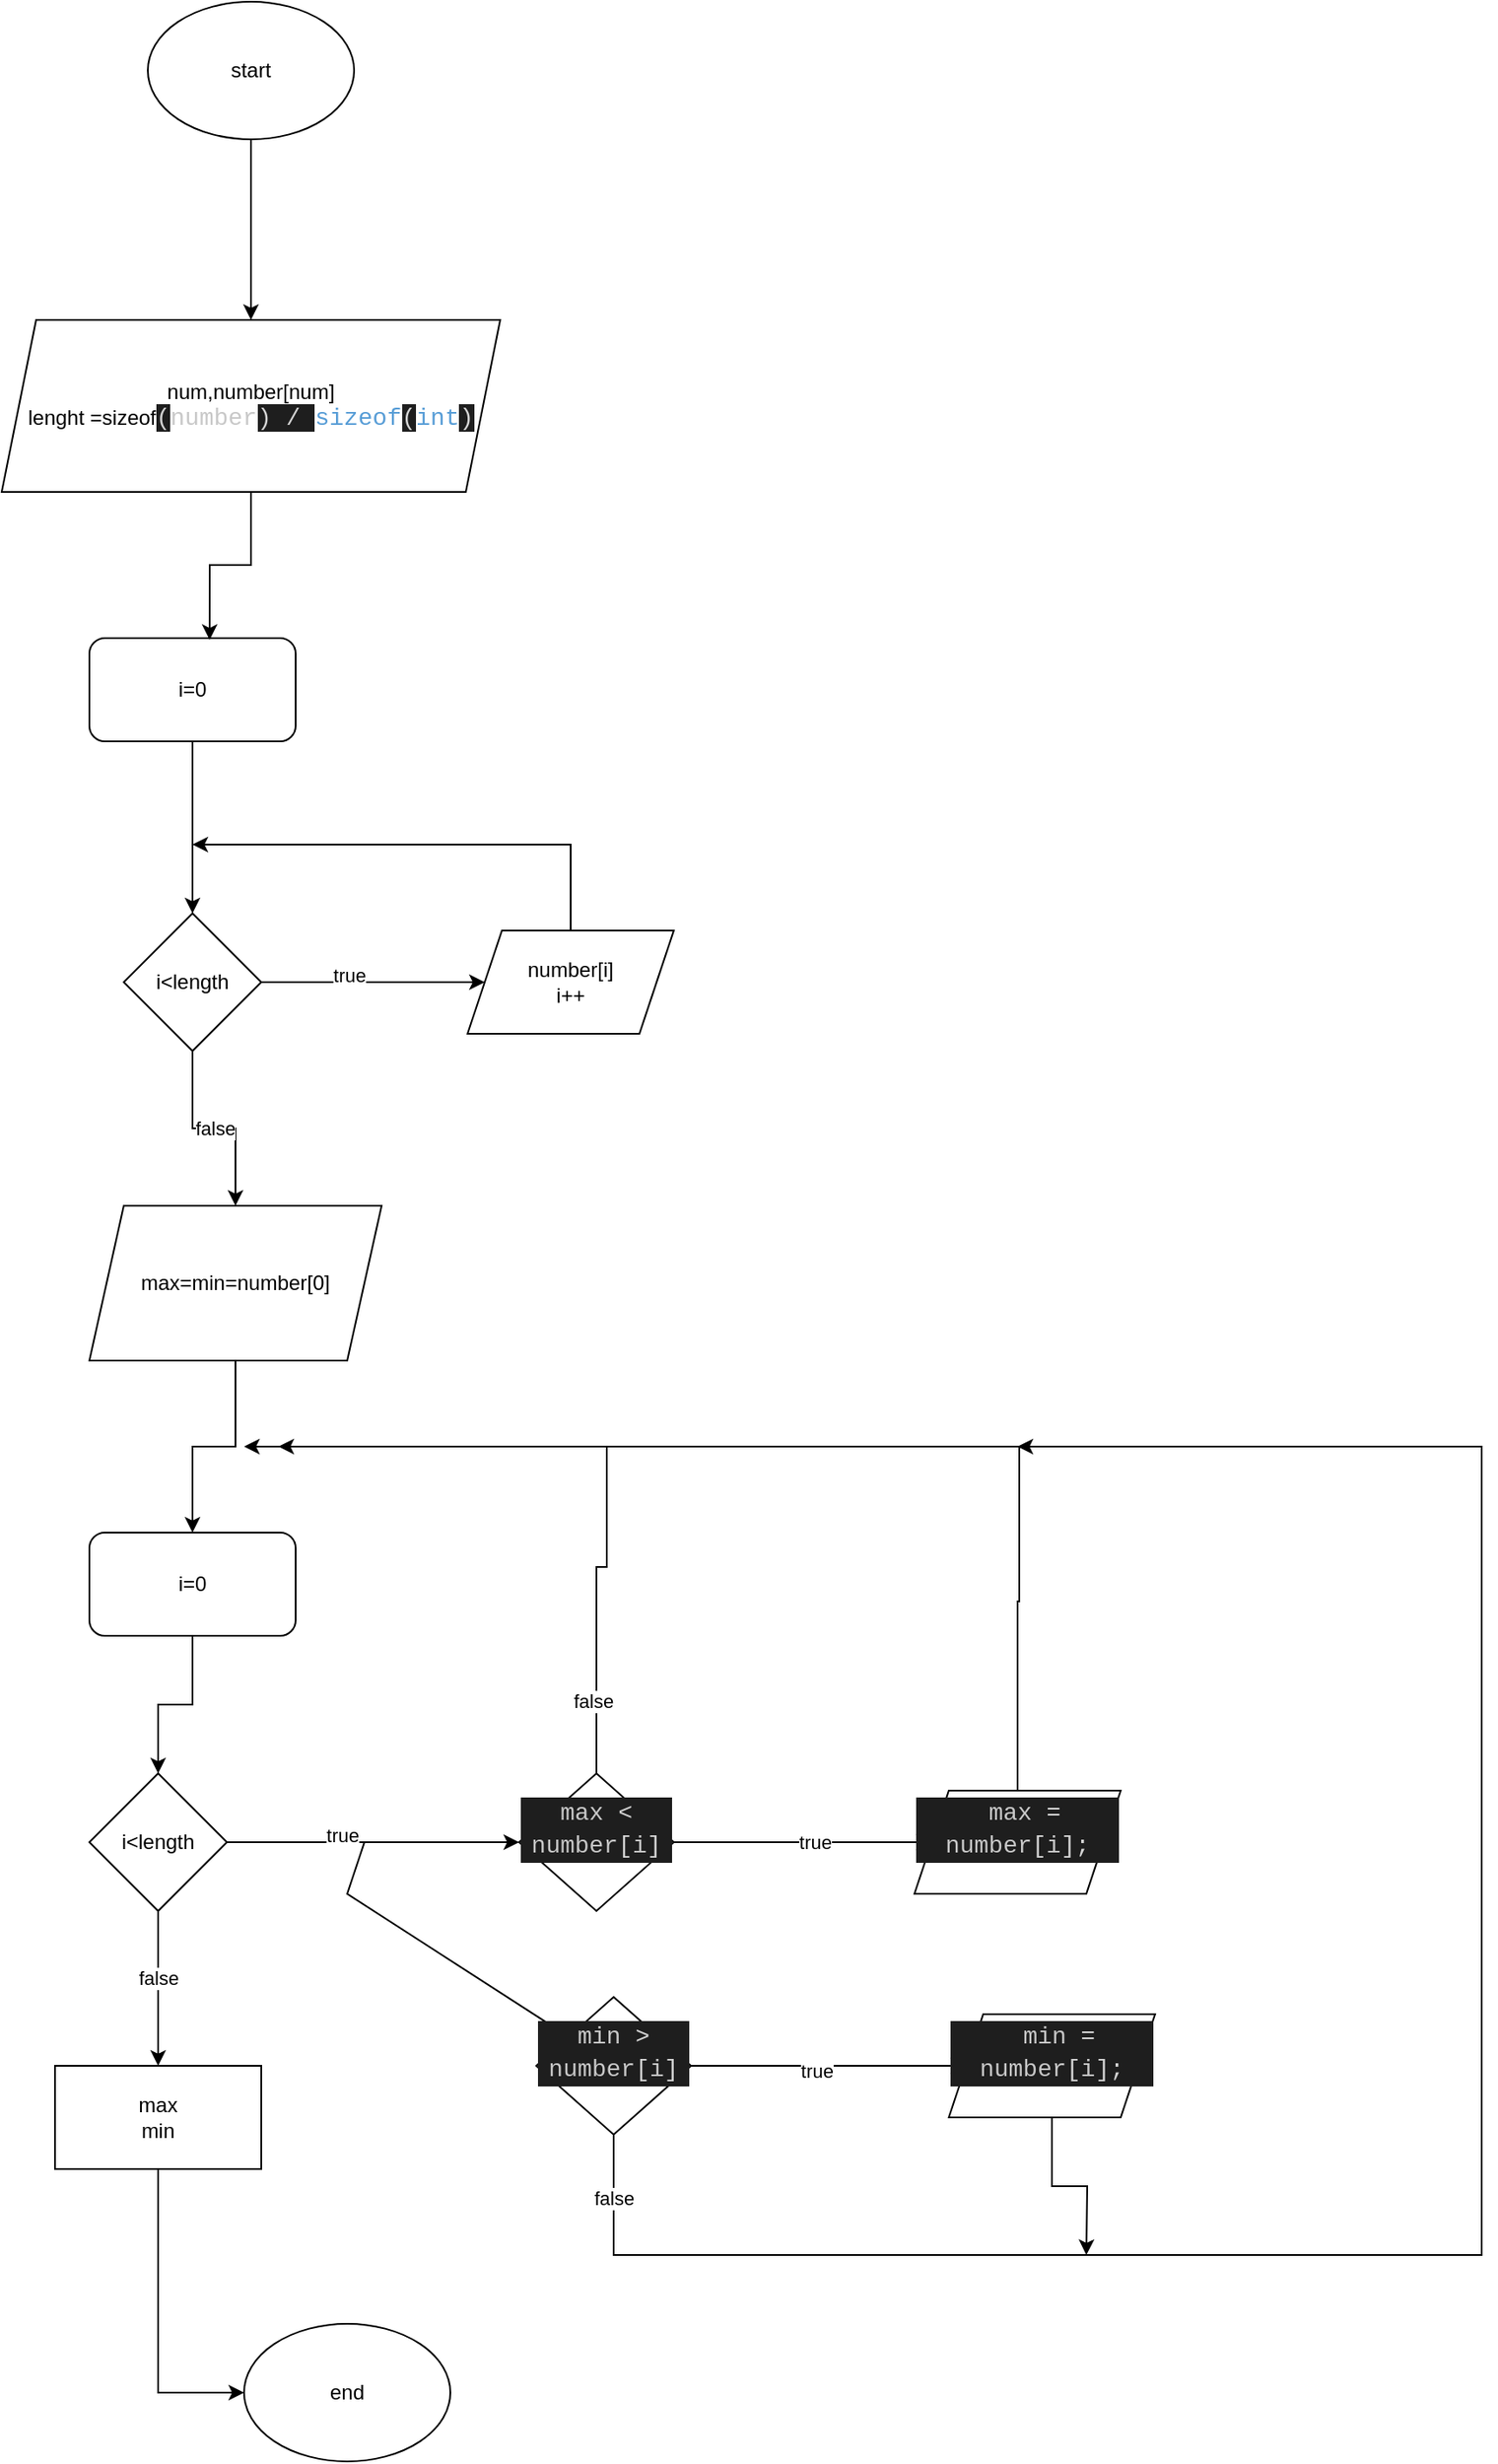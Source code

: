 <mxfile version="22.0.3" type="device">
  <diagram id="C5RBs43oDa-KdzZeNtuy" name="Page-1">
    <mxGraphModel dx="1728" dy="1112" grid="1" gridSize="10" guides="1" tooltips="1" connect="1" arrows="1" fold="1" page="1" pageScale="1" pageWidth="827" pageHeight="1169" math="0" shadow="0">
      <root>
        <mxCell id="WIyWlLk6GJQsqaUBKTNV-0" />
        <mxCell id="WIyWlLk6GJQsqaUBKTNV-1" parent="WIyWlLk6GJQsqaUBKTNV-0" />
        <mxCell id="wyx82t_gMOcUA6tYxe7n-2" style="edgeStyle=orthogonalEdgeStyle;rounded=0;orthogonalLoop=1;jettySize=auto;html=1;entryX=0.5;entryY=0;entryDx=0;entryDy=0;" edge="1" parent="WIyWlLk6GJQsqaUBKTNV-1" source="wyx82t_gMOcUA6tYxe7n-0" target="wyx82t_gMOcUA6tYxe7n-1">
          <mxGeometry relative="1" as="geometry" />
        </mxCell>
        <mxCell id="wyx82t_gMOcUA6tYxe7n-0" value="start" style="ellipse;whiteSpace=wrap;html=1;" vertex="1" parent="WIyWlLk6GJQsqaUBKTNV-1">
          <mxGeometry x="354" y="300" width="120" height="80" as="geometry" />
        </mxCell>
        <mxCell id="wyx82t_gMOcUA6tYxe7n-1" value="num,number[num]&lt;br&gt;lenght =sizeof&lt;span style=&quot;background-color: rgb(30, 30, 30); color: rgb(212, 212, 212); font-family: Consolas, &amp;quot;Courier New&amp;quot;, monospace; font-size: 14px;&quot;&gt;(&lt;/span&gt;&lt;span style=&quot;font-family: Consolas, &amp;quot;Courier New&amp;quot;, monospace; font-size: 14px; color: rgb(200, 200, 200);&quot;&gt;number&lt;/span&gt;&lt;span style=&quot;background-color: rgb(30, 30, 30); color: rgb(212, 212, 212); font-family: Consolas, &amp;quot;Courier New&amp;quot;, monospace; font-size: 14px;&quot;&gt;) / &lt;/span&gt;&lt;span style=&quot;font-family: Consolas, &amp;quot;Courier New&amp;quot;, monospace; font-size: 14px; color: rgb(86, 156, 214);&quot;&gt;sizeof&lt;/span&gt;&lt;span style=&quot;background-color: rgb(30, 30, 30); color: rgb(212, 212, 212); font-family: Consolas, &amp;quot;Courier New&amp;quot;, monospace; font-size: 14px;&quot;&gt;(&lt;/span&gt;&lt;span style=&quot;font-family: Consolas, &amp;quot;Courier New&amp;quot;, monospace; font-size: 14px; color: rgb(86, 156, 214);&quot;&gt;int&lt;/span&gt;&lt;span style=&quot;background-color: rgb(30, 30, 30); color: rgb(212, 212, 212); font-family: Consolas, &amp;quot;Courier New&amp;quot;, monospace; font-size: 14px;&quot;&gt;)&lt;/span&gt;" style="shape=parallelogram;perimeter=parallelogramPerimeter;whiteSpace=wrap;html=1;fixedSize=1;" vertex="1" parent="WIyWlLk6GJQsqaUBKTNV-1">
          <mxGeometry x="269" y="485" width="290" height="100" as="geometry" />
        </mxCell>
        <mxCell id="wyx82t_gMOcUA6tYxe7n-6" style="edgeStyle=orthogonalEdgeStyle;rounded=0;orthogonalLoop=1;jettySize=auto;html=1;entryX=0.5;entryY=0;entryDx=0;entryDy=0;" edge="1" parent="WIyWlLk6GJQsqaUBKTNV-1" source="wyx82t_gMOcUA6tYxe7n-3" target="wyx82t_gMOcUA6tYxe7n-5">
          <mxGeometry relative="1" as="geometry" />
        </mxCell>
        <mxCell id="wyx82t_gMOcUA6tYxe7n-3" value="i=0" style="rounded=1;whiteSpace=wrap;html=1;" vertex="1" parent="WIyWlLk6GJQsqaUBKTNV-1">
          <mxGeometry x="320" y="670" width="120" height="60" as="geometry" />
        </mxCell>
        <mxCell id="wyx82t_gMOcUA6tYxe7n-4" style="edgeStyle=orthogonalEdgeStyle;rounded=0;orthogonalLoop=1;jettySize=auto;html=1;entryX=0.583;entryY=0.017;entryDx=0;entryDy=0;entryPerimeter=0;" edge="1" parent="WIyWlLk6GJQsqaUBKTNV-1" source="wyx82t_gMOcUA6tYxe7n-1" target="wyx82t_gMOcUA6tYxe7n-3">
          <mxGeometry relative="1" as="geometry" />
        </mxCell>
        <mxCell id="wyx82t_gMOcUA6tYxe7n-8" style="edgeStyle=orthogonalEdgeStyle;rounded=0;orthogonalLoop=1;jettySize=auto;html=1;entryX=0;entryY=0.5;entryDx=0;entryDy=0;" edge="1" parent="WIyWlLk6GJQsqaUBKTNV-1" source="wyx82t_gMOcUA6tYxe7n-5" target="wyx82t_gMOcUA6tYxe7n-7">
          <mxGeometry relative="1" as="geometry" />
        </mxCell>
        <mxCell id="wyx82t_gMOcUA6tYxe7n-10" value="true" style="edgeLabel;html=1;align=center;verticalAlign=middle;resizable=0;points=[];" vertex="1" connectable="0" parent="wyx82t_gMOcUA6tYxe7n-8">
          <mxGeometry x="-0.215" y="4" relative="1" as="geometry">
            <mxPoint as="offset" />
          </mxGeometry>
        </mxCell>
        <mxCell id="wyx82t_gMOcUA6tYxe7n-12" value="" style="edgeStyle=orthogonalEdgeStyle;rounded=0;orthogonalLoop=1;jettySize=auto;html=1;" edge="1" parent="WIyWlLk6GJQsqaUBKTNV-1" source="wyx82t_gMOcUA6tYxe7n-5" target="wyx82t_gMOcUA6tYxe7n-11">
          <mxGeometry relative="1" as="geometry" />
        </mxCell>
        <mxCell id="wyx82t_gMOcUA6tYxe7n-13" value="false" style="edgeLabel;html=1;align=center;verticalAlign=middle;resizable=0;points=[];" vertex="1" connectable="0" parent="wyx82t_gMOcUA6tYxe7n-12">
          <mxGeometry relative="1" as="geometry">
            <mxPoint as="offset" />
          </mxGeometry>
        </mxCell>
        <mxCell id="wyx82t_gMOcUA6tYxe7n-5" value="i&amp;lt;length" style="rhombus;whiteSpace=wrap;html=1;" vertex="1" parent="WIyWlLk6GJQsqaUBKTNV-1">
          <mxGeometry x="340" y="830" width="80" height="80" as="geometry" />
        </mxCell>
        <mxCell id="wyx82t_gMOcUA6tYxe7n-9" style="edgeStyle=orthogonalEdgeStyle;rounded=0;orthogonalLoop=1;jettySize=auto;html=1;" edge="1" parent="WIyWlLk6GJQsqaUBKTNV-1" source="wyx82t_gMOcUA6tYxe7n-7">
          <mxGeometry relative="1" as="geometry">
            <mxPoint x="380" y="790" as="targetPoint" />
            <Array as="points">
              <mxPoint x="600" y="790" />
            </Array>
          </mxGeometry>
        </mxCell>
        <mxCell id="wyx82t_gMOcUA6tYxe7n-7" value="number[i]&lt;br&gt;i++" style="shape=parallelogram;perimeter=parallelogramPerimeter;whiteSpace=wrap;html=1;fixedSize=1;" vertex="1" parent="WIyWlLk6GJQsqaUBKTNV-1">
          <mxGeometry x="540" y="840" width="120" height="60" as="geometry" />
        </mxCell>
        <mxCell id="wyx82t_gMOcUA6tYxe7n-20" style="edgeStyle=orthogonalEdgeStyle;rounded=0;orthogonalLoop=1;jettySize=auto;html=1;entryX=0.5;entryY=0;entryDx=0;entryDy=0;" edge="1" parent="WIyWlLk6GJQsqaUBKTNV-1" source="wyx82t_gMOcUA6tYxe7n-11" target="wyx82t_gMOcUA6tYxe7n-19">
          <mxGeometry relative="1" as="geometry" />
        </mxCell>
        <mxCell id="wyx82t_gMOcUA6tYxe7n-11" value="max=min=number[0]" style="shape=parallelogram;perimeter=parallelogramPerimeter;whiteSpace=wrap;html=1;fixedSize=1;" vertex="1" parent="WIyWlLk6GJQsqaUBKTNV-1">
          <mxGeometry x="320" y="1000" width="170" height="90" as="geometry" />
        </mxCell>
        <mxCell id="wyx82t_gMOcUA6tYxe7n-14" style="edgeStyle=orthogonalEdgeStyle;rounded=0;orthogonalLoop=1;jettySize=auto;html=1;entryX=0;entryY=0.5;entryDx=0;entryDy=0;" edge="1" parent="WIyWlLk6GJQsqaUBKTNV-1" source="wyx82t_gMOcUA6tYxe7n-16" target="wyx82t_gMOcUA6tYxe7n-22">
          <mxGeometry relative="1" as="geometry">
            <mxPoint x="560" y="1360" as="targetPoint" />
          </mxGeometry>
        </mxCell>
        <mxCell id="wyx82t_gMOcUA6tYxe7n-15" value="true" style="edgeLabel;html=1;align=center;verticalAlign=middle;resizable=0;points=[];" vertex="1" connectable="0" parent="wyx82t_gMOcUA6tYxe7n-14">
          <mxGeometry x="-0.215" y="4" relative="1" as="geometry">
            <mxPoint as="offset" />
          </mxGeometry>
        </mxCell>
        <mxCell id="wyx82t_gMOcUA6tYxe7n-39" value="" style="edgeStyle=orthogonalEdgeStyle;rounded=0;orthogonalLoop=1;jettySize=auto;html=1;" edge="1" parent="WIyWlLk6GJQsqaUBKTNV-1" source="wyx82t_gMOcUA6tYxe7n-16" target="wyx82t_gMOcUA6tYxe7n-38">
          <mxGeometry relative="1" as="geometry" />
        </mxCell>
        <mxCell id="wyx82t_gMOcUA6tYxe7n-40" value="false" style="edgeLabel;html=1;align=center;verticalAlign=middle;resizable=0;points=[];" vertex="1" connectable="0" parent="wyx82t_gMOcUA6tYxe7n-39">
          <mxGeometry x="-0.133" relative="1" as="geometry">
            <mxPoint as="offset" />
          </mxGeometry>
        </mxCell>
        <mxCell id="wyx82t_gMOcUA6tYxe7n-16" value="i&amp;lt;length" style="rhombus;whiteSpace=wrap;html=1;" vertex="1" parent="WIyWlLk6GJQsqaUBKTNV-1">
          <mxGeometry x="320" y="1330" width="80" height="80" as="geometry" />
        </mxCell>
        <mxCell id="wyx82t_gMOcUA6tYxe7n-21" style="edgeStyle=orthogonalEdgeStyle;rounded=0;orthogonalLoop=1;jettySize=auto;html=1;entryX=0.5;entryY=0;entryDx=0;entryDy=0;" edge="1" parent="WIyWlLk6GJQsqaUBKTNV-1" source="wyx82t_gMOcUA6tYxe7n-19" target="wyx82t_gMOcUA6tYxe7n-16">
          <mxGeometry relative="1" as="geometry" />
        </mxCell>
        <mxCell id="wyx82t_gMOcUA6tYxe7n-19" value="i=0" style="rounded=1;whiteSpace=wrap;html=1;" vertex="1" parent="WIyWlLk6GJQsqaUBKTNV-1">
          <mxGeometry x="320" y="1190" width="120" height="60" as="geometry" />
        </mxCell>
        <mxCell id="wyx82t_gMOcUA6tYxe7n-26" style="edgeStyle=orthogonalEdgeStyle;rounded=0;orthogonalLoop=1;jettySize=auto;html=1;entryX=0;entryY=0.5;entryDx=0;entryDy=0;" edge="1" parent="WIyWlLk6GJQsqaUBKTNV-1" source="wyx82t_gMOcUA6tYxe7n-22" target="wyx82t_gMOcUA6tYxe7n-25">
          <mxGeometry relative="1" as="geometry" />
        </mxCell>
        <mxCell id="wyx82t_gMOcUA6tYxe7n-29" value="true" style="edgeLabel;html=1;align=center;verticalAlign=middle;resizable=0;points=[];" vertex="1" connectable="0" parent="wyx82t_gMOcUA6tYxe7n-26">
          <mxGeometry x="0.093" relative="1" as="geometry">
            <mxPoint as="offset" />
          </mxGeometry>
        </mxCell>
        <mxCell id="wyx82t_gMOcUA6tYxe7n-31" style="edgeStyle=orthogonalEdgeStyle;rounded=0;orthogonalLoop=1;jettySize=auto;html=1;" edge="1" parent="WIyWlLk6GJQsqaUBKTNV-1" source="wyx82t_gMOcUA6tYxe7n-22">
          <mxGeometry relative="1" as="geometry">
            <mxPoint x="410" y="1140" as="targetPoint" />
            <Array as="points">
              <mxPoint x="615" y="1210" />
              <mxPoint x="621" y="1210" />
            </Array>
          </mxGeometry>
        </mxCell>
        <mxCell id="wyx82t_gMOcUA6tYxe7n-37" value="false" style="edgeLabel;html=1;align=center;verticalAlign=middle;resizable=0;points=[];" vertex="1" connectable="0" parent="wyx82t_gMOcUA6tYxe7n-31">
          <mxGeometry x="-0.794" y="2" relative="1" as="geometry">
            <mxPoint as="offset" />
          </mxGeometry>
        </mxCell>
        <mxCell id="wyx82t_gMOcUA6tYxe7n-22" value="&#xa;&lt;div style=&quot;color: rgb(212, 212, 212); background-color: rgb(30, 30, 30); font-family: Consolas, &amp;quot;Courier New&amp;quot;, monospace; font-weight: normal; font-size: 14px; line-height: 19px;&quot;&gt;&lt;div&gt;&lt;span style=&quot;color: #c8c8c8;&quot;&gt;max&lt;/span&gt;&lt;span style=&quot;color: #d4d4d4;&quot;&gt; &amp;lt; &lt;/span&gt;&lt;span style=&quot;color: #c8c8c8;&quot;&gt;number&lt;/span&gt;&lt;span style=&quot;color: #d4d4d4;&quot;&gt;[&lt;/span&gt;&lt;span style=&quot;color: #c8c8c8;&quot;&gt;i&lt;/span&gt;&lt;span style=&quot;color: #d4d4d4;&quot;&gt;]&lt;/span&gt;&lt;/div&gt;&lt;/div&gt;&#xa;&#xa;" style="rhombus;whiteSpace=wrap;html=1;" vertex="1" parent="WIyWlLk6GJQsqaUBKTNV-1">
          <mxGeometry x="570" y="1330" width="90" height="80" as="geometry" />
        </mxCell>
        <mxCell id="wyx82t_gMOcUA6tYxe7n-23" value="" style="endArrow=classic;html=1;rounded=0;" edge="1" parent="WIyWlLk6GJQsqaUBKTNV-1" target="wyx82t_gMOcUA6tYxe7n-24">
          <mxGeometry width="50" height="50" relative="1" as="geometry">
            <mxPoint x="480" y="1370" as="sourcePoint" />
            <mxPoint x="590" y="1500" as="targetPoint" />
            <Array as="points">
              <mxPoint x="470" y="1400" />
            </Array>
          </mxGeometry>
        </mxCell>
        <mxCell id="wyx82t_gMOcUA6tYxe7n-28" style="edgeStyle=orthogonalEdgeStyle;rounded=0;orthogonalLoop=1;jettySize=auto;html=1;entryX=0;entryY=0.5;entryDx=0;entryDy=0;" edge="1" parent="WIyWlLk6GJQsqaUBKTNV-1" source="wyx82t_gMOcUA6tYxe7n-24" target="wyx82t_gMOcUA6tYxe7n-27">
          <mxGeometry relative="1" as="geometry" />
        </mxCell>
        <mxCell id="wyx82t_gMOcUA6tYxe7n-30" value="true" style="edgeLabel;html=1;align=center;verticalAlign=middle;resizable=0;points=[];" vertex="1" connectable="0" parent="wyx82t_gMOcUA6tYxe7n-28">
          <mxGeometry x="-0.087" y="-3" relative="1" as="geometry">
            <mxPoint as="offset" />
          </mxGeometry>
        </mxCell>
        <mxCell id="wyx82t_gMOcUA6tYxe7n-33" style="edgeStyle=orthogonalEdgeStyle;rounded=0;orthogonalLoop=1;jettySize=auto;html=1;" edge="1" parent="WIyWlLk6GJQsqaUBKTNV-1" source="wyx82t_gMOcUA6tYxe7n-24">
          <mxGeometry relative="1" as="geometry">
            <mxPoint x="860" y="1140" as="targetPoint" />
            <Array as="points">
              <mxPoint x="625" y="1610" />
              <mxPoint x="1130" y="1610" />
              <mxPoint x="1130" y="1140" />
            </Array>
          </mxGeometry>
        </mxCell>
        <mxCell id="wyx82t_gMOcUA6tYxe7n-36" value="false" style="edgeLabel;html=1;align=center;verticalAlign=middle;resizable=0;points=[];" vertex="1" connectable="0" parent="wyx82t_gMOcUA6tYxe7n-33">
          <mxGeometry x="-0.944" relative="1" as="geometry">
            <mxPoint as="offset" />
          </mxGeometry>
        </mxCell>
        <mxCell id="wyx82t_gMOcUA6tYxe7n-24" value="&#xa;&lt;div style=&quot;color: rgb(212, 212, 212); background-color: rgb(30, 30, 30); font-family: Consolas, &amp;quot;Courier New&amp;quot;, monospace; font-weight: normal; font-size: 14px; line-height: 19px;&quot;&gt;&lt;div&gt;&lt;span style=&quot;color: #c8c8c8;&quot;&gt;min&lt;/span&gt;&lt;span style=&quot;color: #d4d4d4;&quot;&gt; &amp;gt; &lt;/span&gt;&lt;span style=&quot;color: #c8c8c8;&quot;&gt;number&lt;/span&gt;&lt;span style=&quot;color: #d4d4d4;&quot;&gt;[&lt;/span&gt;&lt;span style=&quot;color: #c8c8c8;&quot;&gt;i&lt;/span&gt;&lt;span style=&quot;color: #d4d4d4;&quot;&gt;]&lt;/span&gt;&lt;/div&gt;&lt;/div&gt;&#xa;&#xa;" style="rhombus;whiteSpace=wrap;html=1;" vertex="1" parent="WIyWlLk6GJQsqaUBKTNV-1">
          <mxGeometry x="580" y="1460" width="90" height="80" as="geometry" />
        </mxCell>
        <mxCell id="wyx82t_gMOcUA6tYxe7n-32" style="edgeStyle=orthogonalEdgeStyle;rounded=0;orthogonalLoop=1;jettySize=auto;html=1;" edge="1" parent="WIyWlLk6GJQsqaUBKTNV-1" source="wyx82t_gMOcUA6tYxe7n-25">
          <mxGeometry relative="1" as="geometry">
            <mxPoint x="430" y="1140" as="targetPoint" />
            <Array as="points">
              <mxPoint x="860" y="1230" />
              <mxPoint x="861" y="1230" />
            </Array>
          </mxGeometry>
        </mxCell>
        <mxCell id="wyx82t_gMOcUA6tYxe7n-25" value="&#xa;&lt;div style=&quot;color: rgb(212, 212, 212); background-color: rgb(30, 30, 30); font-family: Consolas, &amp;quot;Courier New&amp;quot;, monospace; font-weight: normal; font-size: 14px; line-height: 19px;&quot;&gt;&lt;div&gt;&lt;span style=&quot;color: #d4d4d4;&quot;&gt;&amp;nbsp;&lt;/span&gt;&lt;span style=&quot;color: #c8c8c8;&quot;&gt;max&lt;/span&gt;&lt;span style=&quot;color: #d4d4d4;&quot;&gt; = &lt;/span&gt;&lt;span style=&quot;color: #c8c8c8;&quot;&gt;number&lt;/span&gt;&lt;span style=&quot;color: #d4d4d4;&quot;&gt;[&lt;/span&gt;&lt;span style=&quot;color: #c8c8c8;&quot;&gt;i&lt;/span&gt;&lt;span style=&quot;color: #d4d4d4;&quot;&gt;];&lt;/span&gt;&lt;/div&gt;&lt;/div&gt;&#xa;&#xa;" style="shape=parallelogram;perimeter=parallelogramPerimeter;whiteSpace=wrap;html=1;fixedSize=1;" vertex="1" parent="WIyWlLk6GJQsqaUBKTNV-1">
          <mxGeometry x="800" y="1340" width="120" height="60" as="geometry" />
        </mxCell>
        <mxCell id="wyx82t_gMOcUA6tYxe7n-34" style="edgeStyle=orthogonalEdgeStyle;rounded=0;orthogonalLoop=1;jettySize=auto;html=1;" edge="1" parent="WIyWlLk6GJQsqaUBKTNV-1" source="wyx82t_gMOcUA6tYxe7n-27">
          <mxGeometry relative="1" as="geometry">
            <mxPoint x="900" y="1610" as="targetPoint" />
          </mxGeometry>
        </mxCell>
        <mxCell id="wyx82t_gMOcUA6tYxe7n-27" value="&#xa;&lt;div style=&quot;color: rgb(212, 212, 212); background-color: rgb(30, 30, 30); font-family: Consolas, &amp;quot;Courier New&amp;quot;, monospace; font-weight: normal; font-size: 14px; line-height: 19px;&quot;&gt;&lt;div&gt;&lt;span style=&quot;color: #d4d4d4;&quot;&gt;&amp;nbsp;&lt;/span&gt;&lt;span style=&quot;color: #c8c8c8;&quot;&gt;min&lt;/span&gt;&lt;span style=&quot;color: #d4d4d4;&quot;&gt; = &lt;/span&gt;&lt;span style=&quot;color: #c8c8c8;&quot;&gt;number&lt;/span&gt;&lt;span style=&quot;color: #d4d4d4;&quot;&gt;[&lt;/span&gt;&lt;span style=&quot;color: #c8c8c8;&quot;&gt;i&lt;/span&gt;&lt;span style=&quot;color: #d4d4d4;&quot;&gt;];&lt;/span&gt;&lt;/div&gt;&lt;/div&gt;&#xa;&#xa;" style="shape=parallelogram;perimeter=parallelogramPerimeter;whiteSpace=wrap;html=1;fixedSize=1;" vertex="1" parent="WIyWlLk6GJQsqaUBKTNV-1">
          <mxGeometry x="820" y="1470" width="120" height="60" as="geometry" />
        </mxCell>
        <mxCell id="wyx82t_gMOcUA6tYxe7n-42" style="edgeStyle=orthogonalEdgeStyle;rounded=0;orthogonalLoop=1;jettySize=auto;html=1;entryX=0;entryY=0.5;entryDx=0;entryDy=0;" edge="1" parent="WIyWlLk6GJQsqaUBKTNV-1" source="wyx82t_gMOcUA6tYxe7n-38" target="wyx82t_gMOcUA6tYxe7n-41">
          <mxGeometry relative="1" as="geometry" />
        </mxCell>
        <mxCell id="wyx82t_gMOcUA6tYxe7n-38" value="max&lt;br&gt;min" style="whiteSpace=wrap;html=1;" vertex="1" parent="WIyWlLk6GJQsqaUBKTNV-1">
          <mxGeometry x="300" y="1500" width="120" height="60" as="geometry" />
        </mxCell>
        <mxCell id="wyx82t_gMOcUA6tYxe7n-41" value="end" style="ellipse;whiteSpace=wrap;html=1;" vertex="1" parent="WIyWlLk6GJQsqaUBKTNV-1">
          <mxGeometry x="410" y="1650" width="120" height="80" as="geometry" />
        </mxCell>
      </root>
    </mxGraphModel>
  </diagram>
</mxfile>
